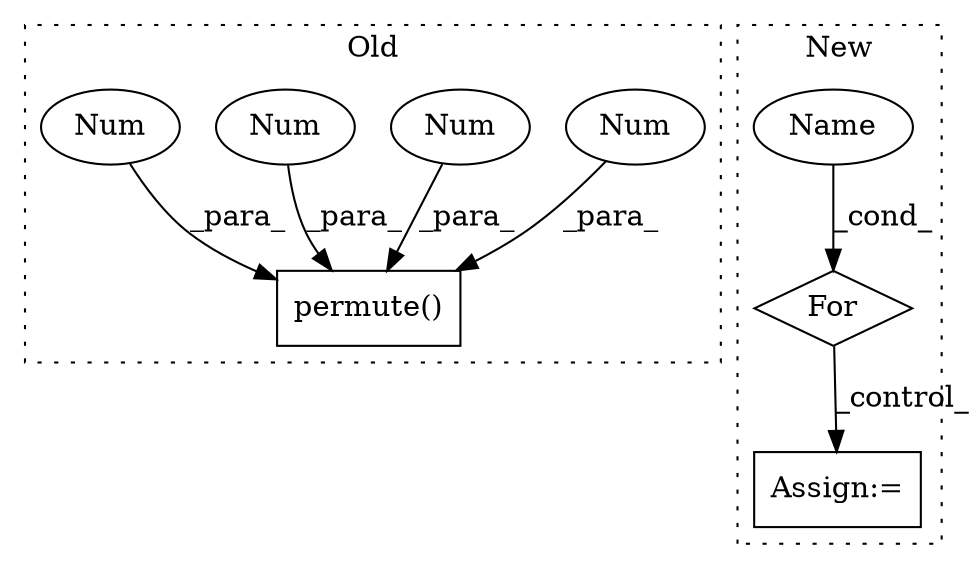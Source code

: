 digraph G {
subgraph cluster0 {
1 [label="permute()" a="75" s="3875,3926" l="41,1" shape="box"];
4 [label="Num" a="76" s="3919" l="1" shape="ellipse"];
5 [label="Num" a="76" s="3925" l="1" shape="ellipse"];
7 [label="Num" a="76" s="3916" l="1" shape="ellipse"];
8 [label="Num" a="76" s="3922" l="1" shape="ellipse"];
label = "Old";
style="dotted";
}
subgraph cluster1 {
2 [label="For" a="107" s="3957,4012" l="4,19" shape="diamond"];
3 [label="Assign:=" a="68" s="4390" l="3" shape="box"];
6 [label="Name" a="87" s="3968" l="8" shape="ellipse"];
label = "New";
style="dotted";
}
2 -> 3 [label="_control_"];
4 -> 1 [label="_para_"];
5 -> 1 [label="_para_"];
6 -> 2 [label="_cond_"];
7 -> 1 [label="_para_"];
8 -> 1 [label="_para_"];
}